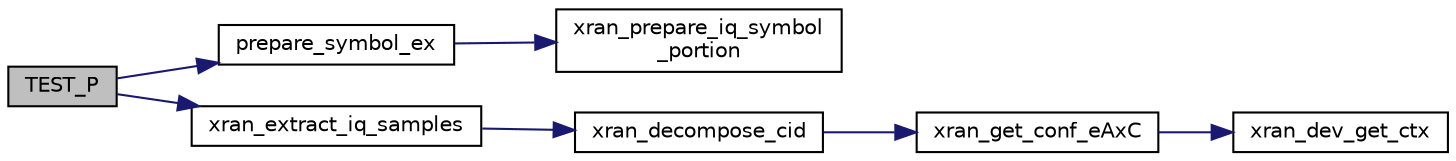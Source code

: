 digraph "TEST_P"
{
 // LATEX_PDF_SIZE
  edge [fontname="Helvetica",fontsize="10",labelfontname="Helvetica",labelfontsize="10"];
  node [fontname="Helvetica",fontsize="10",shape=record];
  rankdir="LR";
  Node1 [label="TEST_P",height=0.2,width=0.4,color="black", fillcolor="grey75", style="filled", fontcolor="black",tooltip=" "];
  Node1 -> Node2 [color="midnightblue",fontsize="10",style="solid",fontname="Helvetica"];
  Node2 [label="prepare_symbol_ex",height=0.2,width=0.4,color="black", fillcolor="white", style="filled",URL="$xran__common_8c.html#adc9636576fb70f4b4fcfd1d03fe59998",tooltip=" "];
  Node2 -> Node3 [color="midnightblue",fontsize="10",style="solid",fontname="Helvetica"];
  Node3 [label="xran_prepare_iq_symbol\l_portion",height=0.2,width=0.4,color="black", fillcolor="white", style="filled",URL="$xran__up__api_8h.html#acd8f547b98d7ebd7dbc41c486a26505d",tooltip="Function for starting preparion of IQ samples portions to be sent in xRAN packet."];
  Node1 -> Node4 [color="midnightblue",fontsize="10",style="solid",fontname="Helvetica"];
  Node4 [label="xran_extract_iq_samples",height=0.2,width=0.4,color="black", fillcolor="white", style="filled",URL="$xran__up__api_8h.html#adfc5ea408600c8de1384be020b359d95",tooltip="Function extracts IQ samples from received mbuf packet."];
  Node4 -> Node5 [color="midnightblue",fontsize="10",style="solid",fontname="Helvetica"];
  Node5 [label="xran_decompose_cid",height=0.2,width=0.4,color="black", fillcolor="white", style="filled",URL="$xran__transport_8h.html#ab08a85b6527f45a9ba22d25061a96a3c",tooltip="Decompose ecpriRtcid/ecpriPcid."];
  Node5 -> Node6 [color="midnightblue",fontsize="10",style="solid",fontname="Helvetica"];
  Node6 [label="xran_get_conf_eAxC",height=0.2,width=0.4,color="black", fillcolor="white", style="filled",URL="$xran__common_8h.html#a761e3947dcc547008a12a9cca10b1ea0",tooltip="Get the configuration of eAxC ID."];
  Node6 -> Node7 [color="midnightblue",fontsize="10",style="solid",fontname="Helvetica"];
  Node7 [label="xran_dev_get_ctx",height=0.2,width=0.4,color="black", fillcolor="white", style="filled",URL="$xran__main_8c.html#aa09e72e94d2a1d891e86f4c09b0f8b21",tooltip=" "];
}
